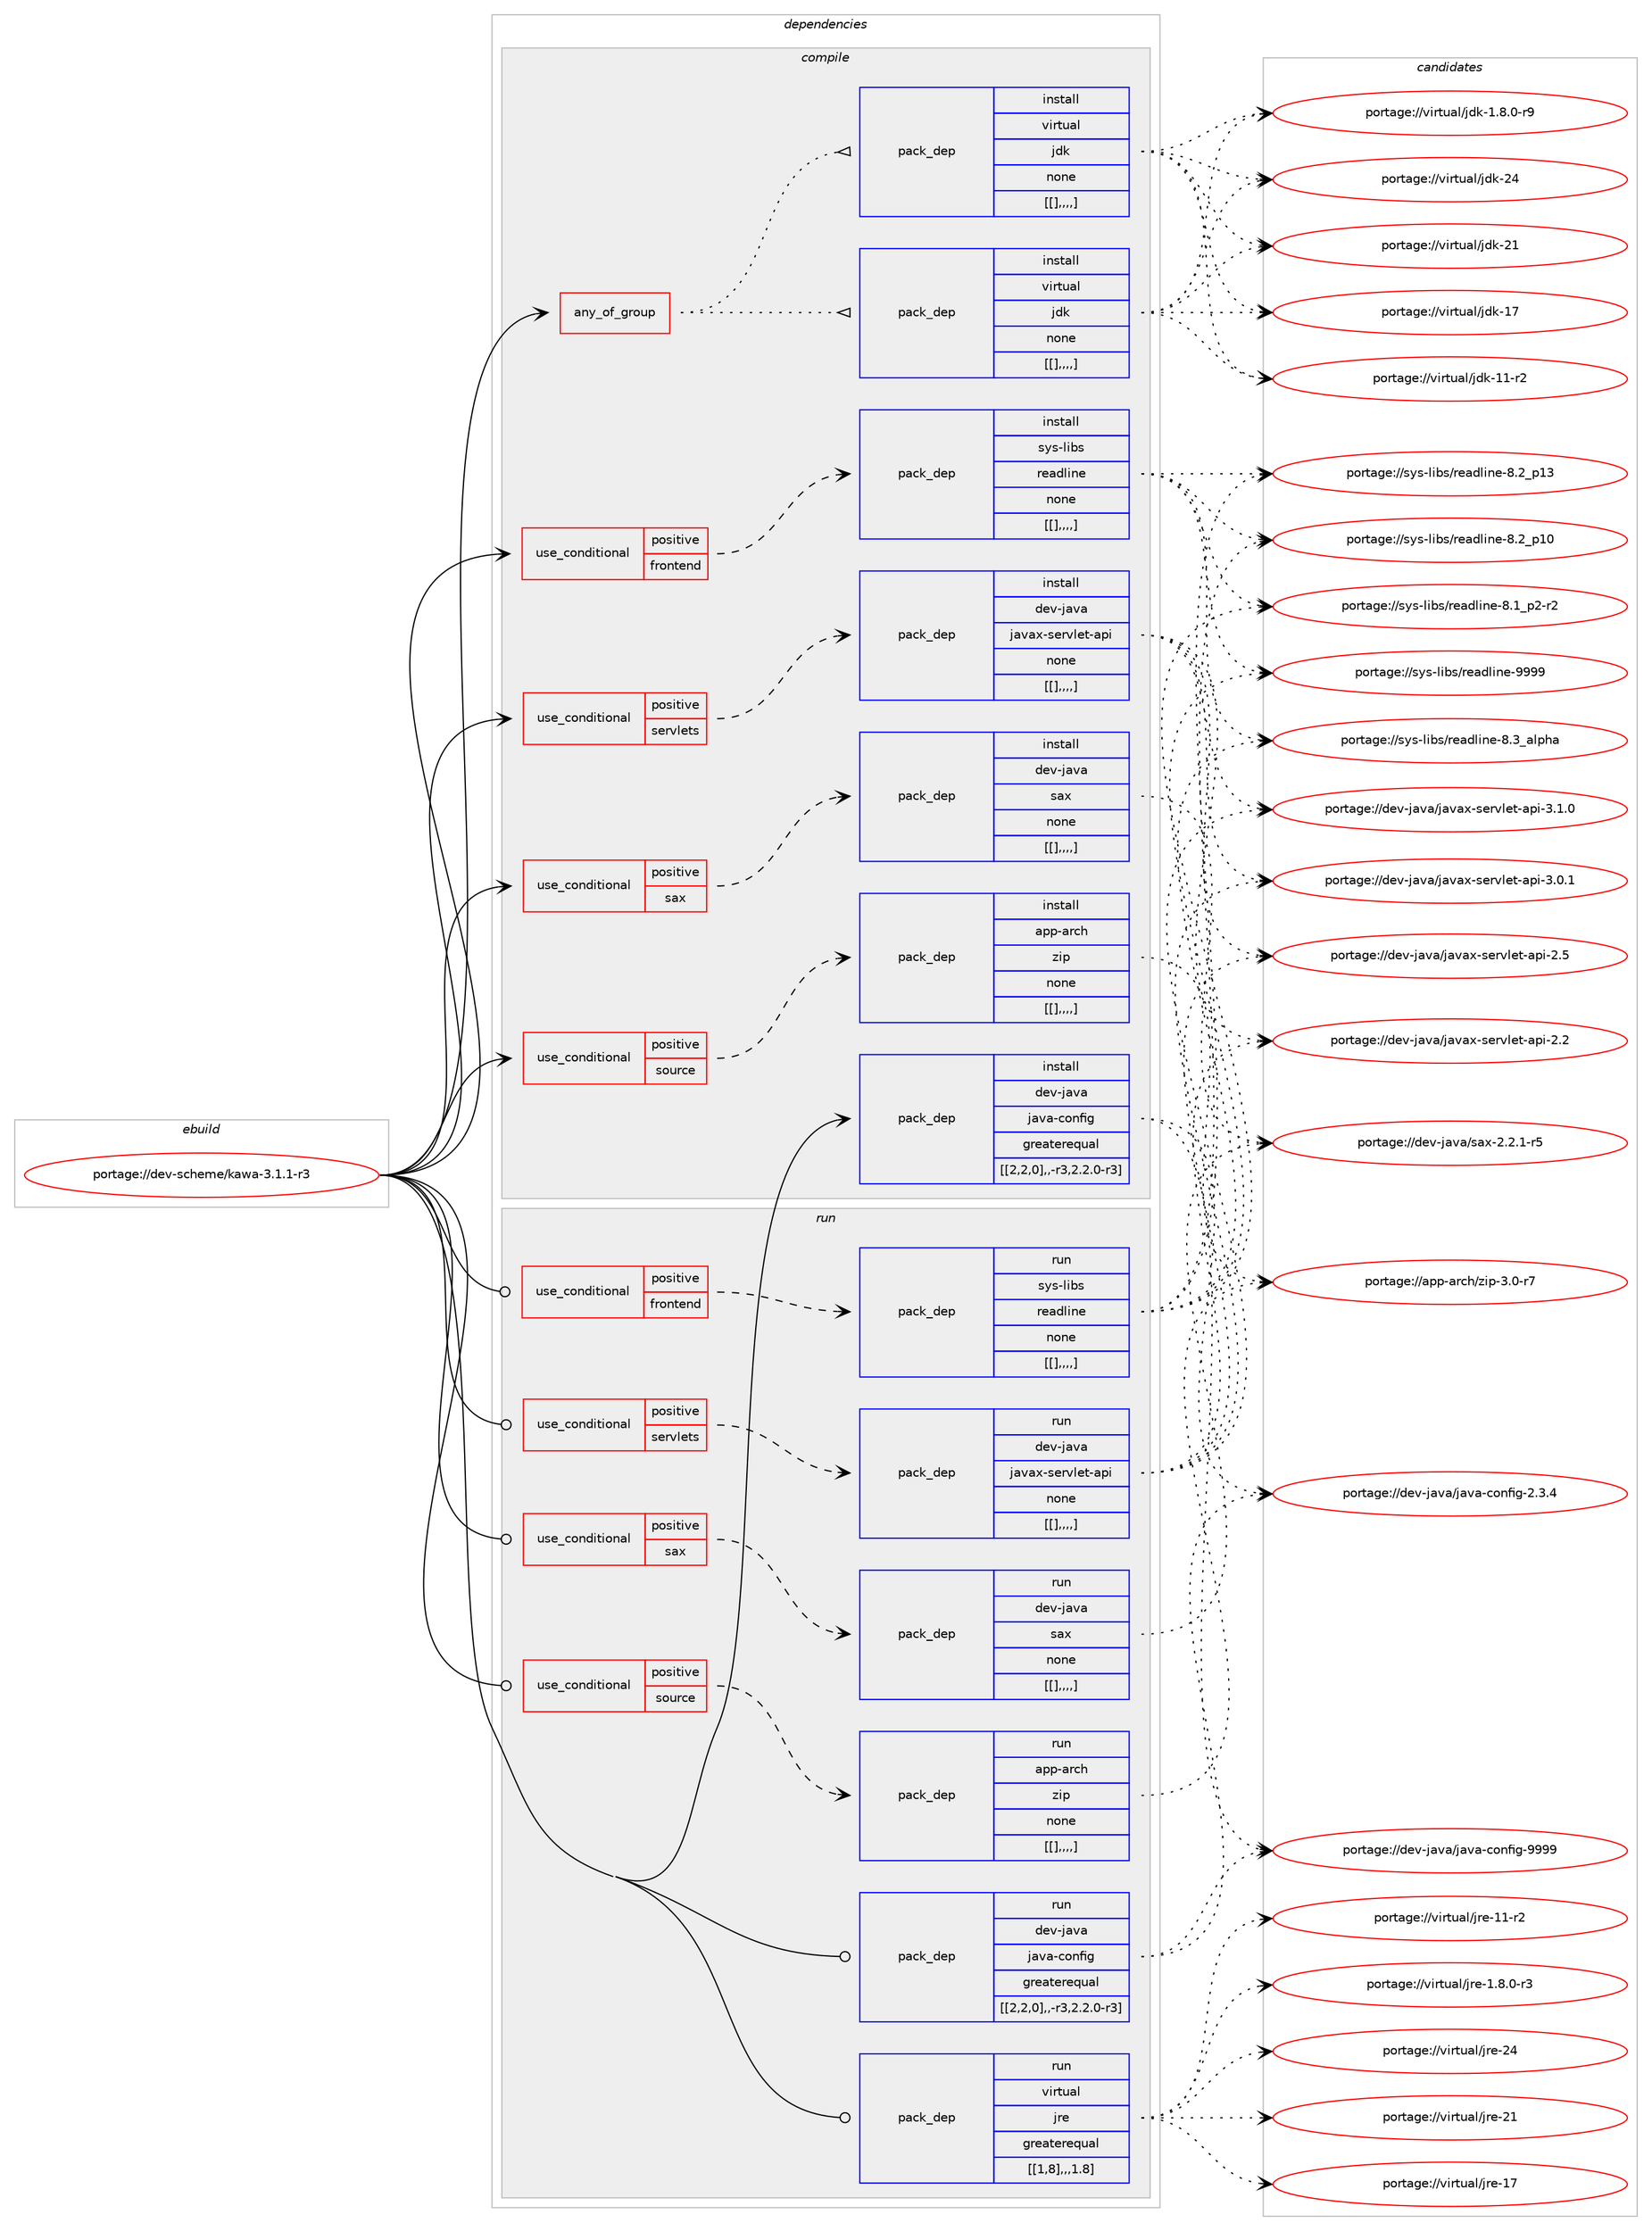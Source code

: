 digraph prolog {

# *************
# Graph options
# *************

newrank=true;
concentrate=true;
compound=true;
graph [rankdir=LR,fontname=Helvetica,fontsize=10,ranksep=1.5];#, ranksep=2.5, nodesep=0.2];
edge  [arrowhead=vee];
node  [fontname=Helvetica,fontsize=10];

# **********
# The ebuild
# **********

subgraph cluster_leftcol {
color=gray;
label=<<i>ebuild</i>>;
id [label="portage://dev-scheme/kawa-3.1.1-r3", color=red, width=4, href="../dev-scheme/kawa-3.1.1-r3.svg"];
}

# ****************
# The dependencies
# ****************

subgraph cluster_midcol {
color=gray;
label=<<i>dependencies</i>>;
subgraph cluster_compile {
fillcolor="#eeeeee";
style=filled;
label=<<i>compile</i>>;
subgraph any1234 {
dependency212330 [label=<<TABLE BORDER="0" CELLBORDER="1" CELLSPACING="0" CELLPADDING="4"><TR><TD CELLPADDING="10">any_of_group</TD></TR></TABLE>>, shape=none, color=red];subgraph pack150207 {
dependency212331 [label=<<TABLE BORDER="0" CELLBORDER="1" CELLSPACING="0" CELLPADDING="4" WIDTH="220"><TR><TD ROWSPAN="6" CELLPADDING="30">pack_dep</TD></TR><TR><TD WIDTH="110">install</TD></TR><TR><TD>virtual</TD></TR><TR><TD>jdk</TD></TR><TR><TD>none</TD></TR><TR><TD>[[],,,,]</TD></TR></TABLE>>, shape=none, color=blue];
}
dependency212330:e -> dependency212331:w [weight=20,style="dotted",arrowhead="oinv"];
subgraph pack150208 {
dependency212332 [label=<<TABLE BORDER="0" CELLBORDER="1" CELLSPACING="0" CELLPADDING="4" WIDTH="220"><TR><TD ROWSPAN="6" CELLPADDING="30">pack_dep</TD></TR><TR><TD WIDTH="110">install</TD></TR><TR><TD>virtual</TD></TR><TR><TD>jdk</TD></TR><TR><TD>none</TD></TR><TR><TD>[[],,,,]</TD></TR></TABLE>>, shape=none, color=blue];
}
dependency212330:e -> dependency212332:w [weight=20,style="dotted",arrowhead="oinv"];
}
id:e -> dependency212330:w [weight=20,style="solid",arrowhead="vee"];
subgraph cond60739 {
dependency212333 [label=<<TABLE BORDER="0" CELLBORDER="1" CELLSPACING="0" CELLPADDING="4"><TR><TD ROWSPAN="3" CELLPADDING="10">use_conditional</TD></TR><TR><TD>positive</TD></TR><TR><TD>frontend</TD></TR></TABLE>>, shape=none, color=red];
subgraph pack150209 {
dependency212334 [label=<<TABLE BORDER="0" CELLBORDER="1" CELLSPACING="0" CELLPADDING="4" WIDTH="220"><TR><TD ROWSPAN="6" CELLPADDING="30">pack_dep</TD></TR><TR><TD WIDTH="110">install</TD></TR><TR><TD>sys-libs</TD></TR><TR><TD>readline</TD></TR><TR><TD>none</TD></TR><TR><TD>[[],,,,]</TD></TR></TABLE>>, shape=none, color=blue];
}
dependency212333:e -> dependency212334:w [weight=20,style="dashed",arrowhead="vee"];
}
id:e -> dependency212333:w [weight=20,style="solid",arrowhead="vee"];
subgraph cond60740 {
dependency212335 [label=<<TABLE BORDER="0" CELLBORDER="1" CELLSPACING="0" CELLPADDING="4"><TR><TD ROWSPAN="3" CELLPADDING="10">use_conditional</TD></TR><TR><TD>positive</TD></TR><TR><TD>sax</TD></TR></TABLE>>, shape=none, color=red];
subgraph pack150210 {
dependency212336 [label=<<TABLE BORDER="0" CELLBORDER="1" CELLSPACING="0" CELLPADDING="4" WIDTH="220"><TR><TD ROWSPAN="6" CELLPADDING="30">pack_dep</TD></TR><TR><TD WIDTH="110">install</TD></TR><TR><TD>dev-java</TD></TR><TR><TD>sax</TD></TR><TR><TD>none</TD></TR><TR><TD>[[],,,,]</TD></TR></TABLE>>, shape=none, color=blue];
}
dependency212335:e -> dependency212336:w [weight=20,style="dashed",arrowhead="vee"];
}
id:e -> dependency212335:w [weight=20,style="solid",arrowhead="vee"];
subgraph cond60741 {
dependency212337 [label=<<TABLE BORDER="0" CELLBORDER="1" CELLSPACING="0" CELLPADDING="4"><TR><TD ROWSPAN="3" CELLPADDING="10">use_conditional</TD></TR><TR><TD>positive</TD></TR><TR><TD>servlets</TD></TR></TABLE>>, shape=none, color=red];
subgraph pack150211 {
dependency212338 [label=<<TABLE BORDER="0" CELLBORDER="1" CELLSPACING="0" CELLPADDING="4" WIDTH="220"><TR><TD ROWSPAN="6" CELLPADDING="30">pack_dep</TD></TR><TR><TD WIDTH="110">install</TD></TR><TR><TD>dev-java</TD></TR><TR><TD>javax-servlet-api</TD></TR><TR><TD>none</TD></TR><TR><TD>[[],,,,]</TD></TR></TABLE>>, shape=none, color=blue];
}
dependency212337:e -> dependency212338:w [weight=20,style="dashed",arrowhead="vee"];
}
id:e -> dependency212337:w [weight=20,style="solid",arrowhead="vee"];
subgraph cond60742 {
dependency212339 [label=<<TABLE BORDER="0" CELLBORDER="1" CELLSPACING="0" CELLPADDING="4"><TR><TD ROWSPAN="3" CELLPADDING="10">use_conditional</TD></TR><TR><TD>positive</TD></TR><TR><TD>source</TD></TR></TABLE>>, shape=none, color=red];
subgraph pack150212 {
dependency212340 [label=<<TABLE BORDER="0" CELLBORDER="1" CELLSPACING="0" CELLPADDING="4" WIDTH="220"><TR><TD ROWSPAN="6" CELLPADDING="30">pack_dep</TD></TR><TR><TD WIDTH="110">install</TD></TR><TR><TD>app-arch</TD></TR><TR><TD>zip</TD></TR><TR><TD>none</TD></TR><TR><TD>[[],,,,]</TD></TR></TABLE>>, shape=none, color=blue];
}
dependency212339:e -> dependency212340:w [weight=20,style="dashed",arrowhead="vee"];
}
id:e -> dependency212339:w [weight=20,style="solid",arrowhead="vee"];
subgraph pack150213 {
dependency212341 [label=<<TABLE BORDER="0" CELLBORDER="1" CELLSPACING="0" CELLPADDING="4" WIDTH="220"><TR><TD ROWSPAN="6" CELLPADDING="30">pack_dep</TD></TR><TR><TD WIDTH="110">install</TD></TR><TR><TD>dev-java</TD></TR><TR><TD>java-config</TD></TR><TR><TD>greaterequal</TD></TR><TR><TD>[[2,2,0],,-r3,2.2.0-r3]</TD></TR></TABLE>>, shape=none, color=blue];
}
id:e -> dependency212341:w [weight=20,style="solid",arrowhead="vee"];
}
subgraph cluster_compileandrun {
fillcolor="#eeeeee";
style=filled;
label=<<i>compile and run</i>>;
}
subgraph cluster_run {
fillcolor="#eeeeee";
style=filled;
label=<<i>run</i>>;
subgraph cond60743 {
dependency212342 [label=<<TABLE BORDER="0" CELLBORDER="1" CELLSPACING="0" CELLPADDING="4"><TR><TD ROWSPAN="3" CELLPADDING="10">use_conditional</TD></TR><TR><TD>positive</TD></TR><TR><TD>frontend</TD></TR></TABLE>>, shape=none, color=red];
subgraph pack150214 {
dependency212343 [label=<<TABLE BORDER="0" CELLBORDER="1" CELLSPACING="0" CELLPADDING="4" WIDTH="220"><TR><TD ROWSPAN="6" CELLPADDING="30">pack_dep</TD></TR><TR><TD WIDTH="110">run</TD></TR><TR><TD>sys-libs</TD></TR><TR><TD>readline</TD></TR><TR><TD>none</TD></TR><TR><TD>[[],,,,]</TD></TR></TABLE>>, shape=none, color=blue];
}
dependency212342:e -> dependency212343:w [weight=20,style="dashed",arrowhead="vee"];
}
id:e -> dependency212342:w [weight=20,style="solid",arrowhead="odot"];
subgraph cond60744 {
dependency212344 [label=<<TABLE BORDER="0" CELLBORDER="1" CELLSPACING="0" CELLPADDING="4"><TR><TD ROWSPAN="3" CELLPADDING="10">use_conditional</TD></TR><TR><TD>positive</TD></TR><TR><TD>sax</TD></TR></TABLE>>, shape=none, color=red];
subgraph pack150215 {
dependency212345 [label=<<TABLE BORDER="0" CELLBORDER="1" CELLSPACING="0" CELLPADDING="4" WIDTH="220"><TR><TD ROWSPAN="6" CELLPADDING="30">pack_dep</TD></TR><TR><TD WIDTH="110">run</TD></TR><TR><TD>dev-java</TD></TR><TR><TD>sax</TD></TR><TR><TD>none</TD></TR><TR><TD>[[],,,,]</TD></TR></TABLE>>, shape=none, color=blue];
}
dependency212344:e -> dependency212345:w [weight=20,style="dashed",arrowhead="vee"];
}
id:e -> dependency212344:w [weight=20,style="solid",arrowhead="odot"];
subgraph cond60745 {
dependency212346 [label=<<TABLE BORDER="0" CELLBORDER="1" CELLSPACING="0" CELLPADDING="4"><TR><TD ROWSPAN="3" CELLPADDING="10">use_conditional</TD></TR><TR><TD>positive</TD></TR><TR><TD>servlets</TD></TR></TABLE>>, shape=none, color=red];
subgraph pack150216 {
dependency212347 [label=<<TABLE BORDER="0" CELLBORDER="1" CELLSPACING="0" CELLPADDING="4" WIDTH="220"><TR><TD ROWSPAN="6" CELLPADDING="30">pack_dep</TD></TR><TR><TD WIDTH="110">run</TD></TR><TR><TD>dev-java</TD></TR><TR><TD>javax-servlet-api</TD></TR><TR><TD>none</TD></TR><TR><TD>[[],,,,]</TD></TR></TABLE>>, shape=none, color=blue];
}
dependency212346:e -> dependency212347:w [weight=20,style="dashed",arrowhead="vee"];
}
id:e -> dependency212346:w [weight=20,style="solid",arrowhead="odot"];
subgraph cond60746 {
dependency212348 [label=<<TABLE BORDER="0" CELLBORDER="1" CELLSPACING="0" CELLPADDING="4"><TR><TD ROWSPAN="3" CELLPADDING="10">use_conditional</TD></TR><TR><TD>positive</TD></TR><TR><TD>source</TD></TR></TABLE>>, shape=none, color=red];
subgraph pack150217 {
dependency212349 [label=<<TABLE BORDER="0" CELLBORDER="1" CELLSPACING="0" CELLPADDING="4" WIDTH="220"><TR><TD ROWSPAN="6" CELLPADDING="30">pack_dep</TD></TR><TR><TD WIDTH="110">run</TD></TR><TR><TD>app-arch</TD></TR><TR><TD>zip</TD></TR><TR><TD>none</TD></TR><TR><TD>[[],,,,]</TD></TR></TABLE>>, shape=none, color=blue];
}
dependency212348:e -> dependency212349:w [weight=20,style="dashed",arrowhead="vee"];
}
id:e -> dependency212348:w [weight=20,style="solid",arrowhead="odot"];
subgraph pack150218 {
dependency212350 [label=<<TABLE BORDER="0" CELLBORDER="1" CELLSPACING="0" CELLPADDING="4" WIDTH="220"><TR><TD ROWSPAN="6" CELLPADDING="30">pack_dep</TD></TR><TR><TD WIDTH="110">run</TD></TR><TR><TD>dev-java</TD></TR><TR><TD>java-config</TD></TR><TR><TD>greaterequal</TD></TR><TR><TD>[[2,2,0],,-r3,2.2.0-r3]</TD></TR></TABLE>>, shape=none, color=blue];
}
id:e -> dependency212350:w [weight=20,style="solid",arrowhead="odot"];
subgraph pack150219 {
dependency212351 [label=<<TABLE BORDER="0" CELLBORDER="1" CELLSPACING="0" CELLPADDING="4" WIDTH="220"><TR><TD ROWSPAN="6" CELLPADDING="30">pack_dep</TD></TR><TR><TD WIDTH="110">run</TD></TR><TR><TD>virtual</TD></TR><TR><TD>jre</TD></TR><TR><TD>greaterequal</TD></TR><TR><TD>[[1,8],,,1.8]</TD></TR></TABLE>>, shape=none, color=blue];
}
id:e -> dependency212351:w [weight=20,style="solid",arrowhead="odot"];
}
}

# **************
# The candidates
# **************

subgraph cluster_choices {
rank=same;
color=gray;
label=<<i>candidates</i>>;

subgraph choice150207 {
color=black;
nodesep=1;
choice1181051141161179710847106100107455052 [label="portage://virtual/jdk-24", color=red, width=4,href="../virtual/jdk-24.svg"];
choice1181051141161179710847106100107455049 [label="portage://virtual/jdk-21", color=red, width=4,href="../virtual/jdk-21.svg"];
choice1181051141161179710847106100107454955 [label="portage://virtual/jdk-17", color=red, width=4,href="../virtual/jdk-17.svg"];
choice11810511411611797108471061001074549494511450 [label="portage://virtual/jdk-11-r2", color=red, width=4,href="../virtual/jdk-11-r2.svg"];
choice11810511411611797108471061001074549465646484511457 [label="portage://virtual/jdk-1.8.0-r9", color=red, width=4,href="../virtual/jdk-1.8.0-r9.svg"];
dependency212331:e -> choice1181051141161179710847106100107455052:w [style=dotted,weight="100"];
dependency212331:e -> choice1181051141161179710847106100107455049:w [style=dotted,weight="100"];
dependency212331:e -> choice1181051141161179710847106100107454955:w [style=dotted,weight="100"];
dependency212331:e -> choice11810511411611797108471061001074549494511450:w [style=dotted,weight="100"];
dependency212331:e -> choice11810511411611797108471061001074549465646484511457:w [style=dotted,weight="100"];
}
subgraph choice150208 {
color=black;
nodesep=1;
choice1181051141161179710847106100107455052 [label="portage://virtual/jdk-24", color=red, width=4,href="../virtual/jdk-24.svg"];
choice1181051141161179710847106100107455049 [label="portage://virtual/jdk-21", color=red, width=4,href="../virtual/jdk-21.svg"];
choice1181051141161179710847106100107454955 [label="portage://virtual/jdk-17", color=red, width=4,href="../virtual/jdk-17.svg"];
choice11810511411611797108471061001074549494511450 [label="portage://virtual/jdk-11-r2", color=red, width=4,href="../virtual/jdk-11-r2.svg"];
choice11810511411611797108471061001074549465646484511457 [label="portage://virtual/jdk-1.8.0-r9", color=red, width=4,href="../virtual/jdk-1.8.0-r9.svg"];
dependency212332:e -> choice1181051141161179710847106100107455052:w [style=dotted,weight="100"];
dependency212332:e -> choice1181051141161179710847106100107455049:w [style=dotted,weight="100"];
dependency212332:e -> choice1181051141161179710847106100107454955:w [style=dotted,weight="100"];
dependency212332:e -> choice11810511411611797108471061001074549494511450:w [style=dotted,weight="100"];
dependency212332:e -> choice11810511411611797108471061001074549465646484511457:w [style=dotted,weight="100"];
}
subgraph choice150209 {
color=black;
nodesep=1;
choice115121115451081059811547114101971001081051101014557575757 [label="portage://sys-libs/readline-9999", color=red, width=4,href="../sys-libs/readline-9999.svg"];
choice1151211154510810598115471141019710010810511010145564651959710811210497 [label="portage://sys-libs/readline-8.3_alpha", color=red, width=4,href="../sys-libs/readline-8.3_alpha.svg"];
choice1151211154510810598115471141019710010810511010145564650951124951 [label="portage://sys-libs/readline-8.2_p13", color=red, width=4,href="../sys-libs/readline-8.2_p13.svg"];
choice1151211154510810598115471141019710010810511010145564650951124948 [label="portage://sys-libs/readline-8.2_p10", color=red, width=4,href="../sys-libs/readline-8.2_p10.svg"];
choice115121115451081059811547114101971001081051101014556464995112504511450 [label="portage://sys-libs/readline-8.1_p2-r2", color=red, width=4,href="../sys-libs/readline-8.1_p2-r2.svg"];
dependency212334:e -> choice115121115451081059811547114101971001081051101014557575757:w [style=dotted,weight="100"];
dependency212334:e -> choice1151211154510810598115471141019710010810511010145564651959710811210497:w [style=dotted,weight="100"];
dependency212334:e -> choice1151211154510810598115471141019710010810511010145564650951124951:w [style=dotted,weight="100"];
dependency212334:e -> choice1151211154510810598115471141019710010810511010145564650951124948:w [style=dotted,weight="100"];
dependency212334:e -> choice115121115451081059811547114101971001081051101014556464995112504511450:w [style=dotted,weight="100"];
}
subgraph choice150210 {
color=black;
nodesep=1;
choice10010111845106971189747115971204550465046494511453 [label="portage://dev-java/sax-2.2.1-r5", color=red, width=4,href="../dev-java/sax-2.2.1-r5.svg"];
dependency212336:e -> choice10010111845106971189747115971204550465046494511453:w [style=dotted,weight="100"];
}
subgraph choice150211 {
color=black;
nodesep=1;
choice100101118451069711897471069711897120451151011141181081011164597112105455146494648 [label="portage://dev-java/javax-servlet-api-3.1.0", color=red, width=4,href="../dev-java/javax-servlet-api-3.1.0.svg"];
choice100101118451069711897471069711897120451151011141181081011164597112105455146484649 [label="portage://dev-java/javax-servlet-api-3.0.1", color=red, width=4,href="../dev-java/javax-servlet-api-3.0.1.svg"];
choice10010111845106971189747106971189712045115101114118108101116459711210545504653 [label="portage://dev-java/javax-servlet-api-2.5", color=red, width=4,href="../dev-java/javax-servlet-api-2.5.svg"];
choice10010111845106971189747106971189712045115101114118108101116459711210545504650 [label="portage://dev-java/javax-servlet-api-2.2", color=red, width=4,href="../dev-java/javax-servlet-api-2.2.svg"];
dependency212338:e -> choice100101118451069711897471069711897120451151011141181081011164597112105455146494648:w [style=dotted,weight="100"];
dependency212338:e -> choice100101118451069711897471069711897120451151011141181081011164597112105455146484649:w [style=dotted,weight="100"];
dependency212338:e -> choice10010111845106971189747106971189712045115101114118108101116459711210545504653:w [style=dotted,weight="100"];
dependency212338:e -> choice10010111845106971189747106971189712045115101114118108101116459711210545504650:w [style=dotted,weight="100"];
}
subgraph choice150212 {
color=black;
nodesep=1;
choice9711211245971149910447122105112455146484511455 [label="portage://app-arch/zip-3.0-r7", color=red, width=4,href="../app-arch/zip-3.0-r7.svg"];
dependency212340:e -> choice9711211245971149910447122105112455146484511455:w [style=dotted,weight="100"];
}
subgraph choice150213 {
color=black;
nodesep=1;
choice10010111845106971189747106971189745991111101021051034557575757 [label="portage://dev-java/java-config-9999", color=red, width=4,href="../dev-java/java-config-9999.svg"];
choice1001011184510697118974710697118974599111110102105103455046514652 [label="portage://dev-java/java-config-2.3.4", color=red, width=4,href="../dev-java/java-config-2.3.4.svg"];
dependency212341:e -> choice10010111845106971189747106971189745991111101021051034557575757:w [style=dotted,weight="100"];
dependency212341:e -> choice1001011184510697118974710697118974599111110102105103455046514652:w [style=dotted,weight="100"];
}
subgraph choice150214 {
color=black;
nodesep=1;
choice115121115451081059811547114101971001081051101014557575757 [label="portage://sys-libs/readline-9999", color=red, width=4,href="../sys-libs/readline-9999.svg"];
choice1151211154510810598115471141019710010810511010145564651959710811210497 [label="portage://sys-libs/readline-8.3_alpha", color=red, width=4,href="../sys-libs/readline-8.3_alpha.svg"];
choice1151211154510810598115471141019710010810511010145564650951124951 [label="portage://sys-libs/readline-8.2_p13", color=red, width=4,href="../sys-libs/readline-8.2_p13.svg"];
choice1151211154510810598115471141019710010810511010145564650951124948 [label="portage://sys-libs/readline-8.2_p10", color=red, width=4,href="../sys-libs/readline-8.2_p10.svg"];
choice115121115451081059811547114101971001081051101014556464995112504511450 [label="portage://sys-libs/readline-8.1_p2-r2", color=red, width=4,href="../sys-libs/readline-8.1_p2-r2.svg"];
dependency212343:e -> choice115121115451081059811547114101971001081051101014557575757:w [style=dotted,weight="100"];
dependency212343:e -> choice1151211154510810598115471141019710010810511010145564651959710811210497:w [style=dotted,weight="100"];
dependency212343:e -> choice1151211154510810598115471141019710010810511010145564650951124951:w [style=dotted,weight="100"];
dependency212343:e -> choice1151211154510810598115471141019710010810511010145564650951124948:w [style=dotted,weight="100"];
dependency212343:e -> choice115121115451081059811547114101971001081051101014556464995112504511450:w [style=dotted,weight="100"];
}
subgraph choice150215 {
color=black;
nodesep=1;
choice10010111845106971189747115971204550465046494511453 [label="portage://dev-java/sax-2.2.1-r5", color=red, width=4,href="../dev-java/sax-2.2.1-r5.svg"];
dependency212345:e -> choice10010111845106971189747115971204550465046494511453:w [style=dotted,weight="100"];
}
subgraph choice150216 {
color=black;
nodesep=1;
choice100101118451069711897471069711897120451151011141181081011164597112105455146494648 [label="portage://dev-java/javax-servlet-api-3.1.0", color=red, width=4,href="../dev-java/javax-servlet-api-3.1.0.svg"];
choice100101118451069711897471069711897120451151011141181081011164597112105455146484649 [label="portage://dev-java/javax-servlet-api-3.0.1", color=red, width=4,href="../dev-java/javax-servlet-api-3.0.1.svg"];
choice10010111845106971189747106971189712045115101114118108101116459711210545504653 [label="portage://dev-java/javax-servlet-api-2.5", color=red, width=4,href="../dev-java/javax-servlet-api-2.5.svg"];
choice10010111845106971189747106971189712045115101114118108101116459711210545504650 [label="portage://dev-java/javax-servlet-api-2.2", color=red, width=4,href="../dev-java/javax-servlet-api-2.2.svg"];
dependency212347:e -> choice100101118451069711897471069711897120451151011141181081011164597112105455146494648:w [style=dotted,weight="100"];
dependency212347:e -> choice100101118451069711897471069711897120451151011141181081011164597112105455146484649:w [style=dotted,weight="100"];
dependency212347:e -> choice10010111845106971189747106971189712045115101114118108101116459711210545504653:w [style=dotted,weight="100"];
dependency212347:e -> choice10010111845106971189747106971189712045115101114118108101116459711210545504650:w [style=dotted,weight="100"];
}
subgraph choice150217 {
color=black;
nodesep=1;
choice9711211245971149910447122105112455146484511455 [label="portage://app-arch/zip-3.0-r7", color=red, width=4,href="../app-arch/zip-3.0-r7.svg"];
dependency212349:e -> choice9711211245971149910447122105112455146484511455:w [style=dotted,weight="100"];
}
subgraph choice150218 {
color=black;
nodesep=1;
choice10010111845106971189747106971189745991111101021051034557575757 [label="portage://dev-java/java-config-9999", color=red, width=4,href="../dev-java/java-config-9999.svg"];
choice1001011184510697118974710697118974599111110102105103455046514652 [label="portage://dev-java/java-config-2.3.4", color=red, width=4,href="../dev-java/java-config-2.3.4.svg"];
dependency212350:e -> choice10010111845106971189747106971189745991111101021051034557575757:w [style=dotted,weight="100"];
dependency212350:e -> choice1001011184510697118974710697118974599111110102105103455046514652:w [style=dotted,weight="100"];
}
subgraph choice150219 {
color=black;
nodesep=1;
choice1181051141161179710847106114101455052 [label="portage://virtual/jre-24", color=red, width=4,href="../virtual/jre-24.svg"];
choice1181051141161179710847106114101455049 [label="portage://virtual/jre-21", color=red, width=4,href="../virtual/jre-21.svg"];
choice1181051141161179710847106114101454955 [label="portage://virtual/jre-17", color=red, width=4,href="../virtual/jre-17.svg"];
choice11810511411611797108471061141014549494511450 [label="portage://virtual/jre-11-r2", color=red, width=4,href="../virtual/jre-11-r2.svg"];
choice11810511411611797108471061141014549465646484511451 [label="portage://virtual/jre-1.8.0-r3", color=red, width=4,href="../virtual/jre-1.8.0-r3.svg"];
dependency212351:e -> choice1181051141161179710847106114101455052:w [style=dotted,weight="100"];
dependency212351:e -> choice1181051141161179710847106114101455049:w [style=dotted,weight="100"];
dependency212351:e -> choice1181051141161179710847106114101454955:w [style=dotted,weight="100"];
dependency212351:e -> choice11810511411611797108471061141014549494511450:w [style=dotted,weight="100"];
dependency212351:e -> choice11810511411611797108471061141014549465646484511451:w [style=dotted,weight="100"];
}
}

}
